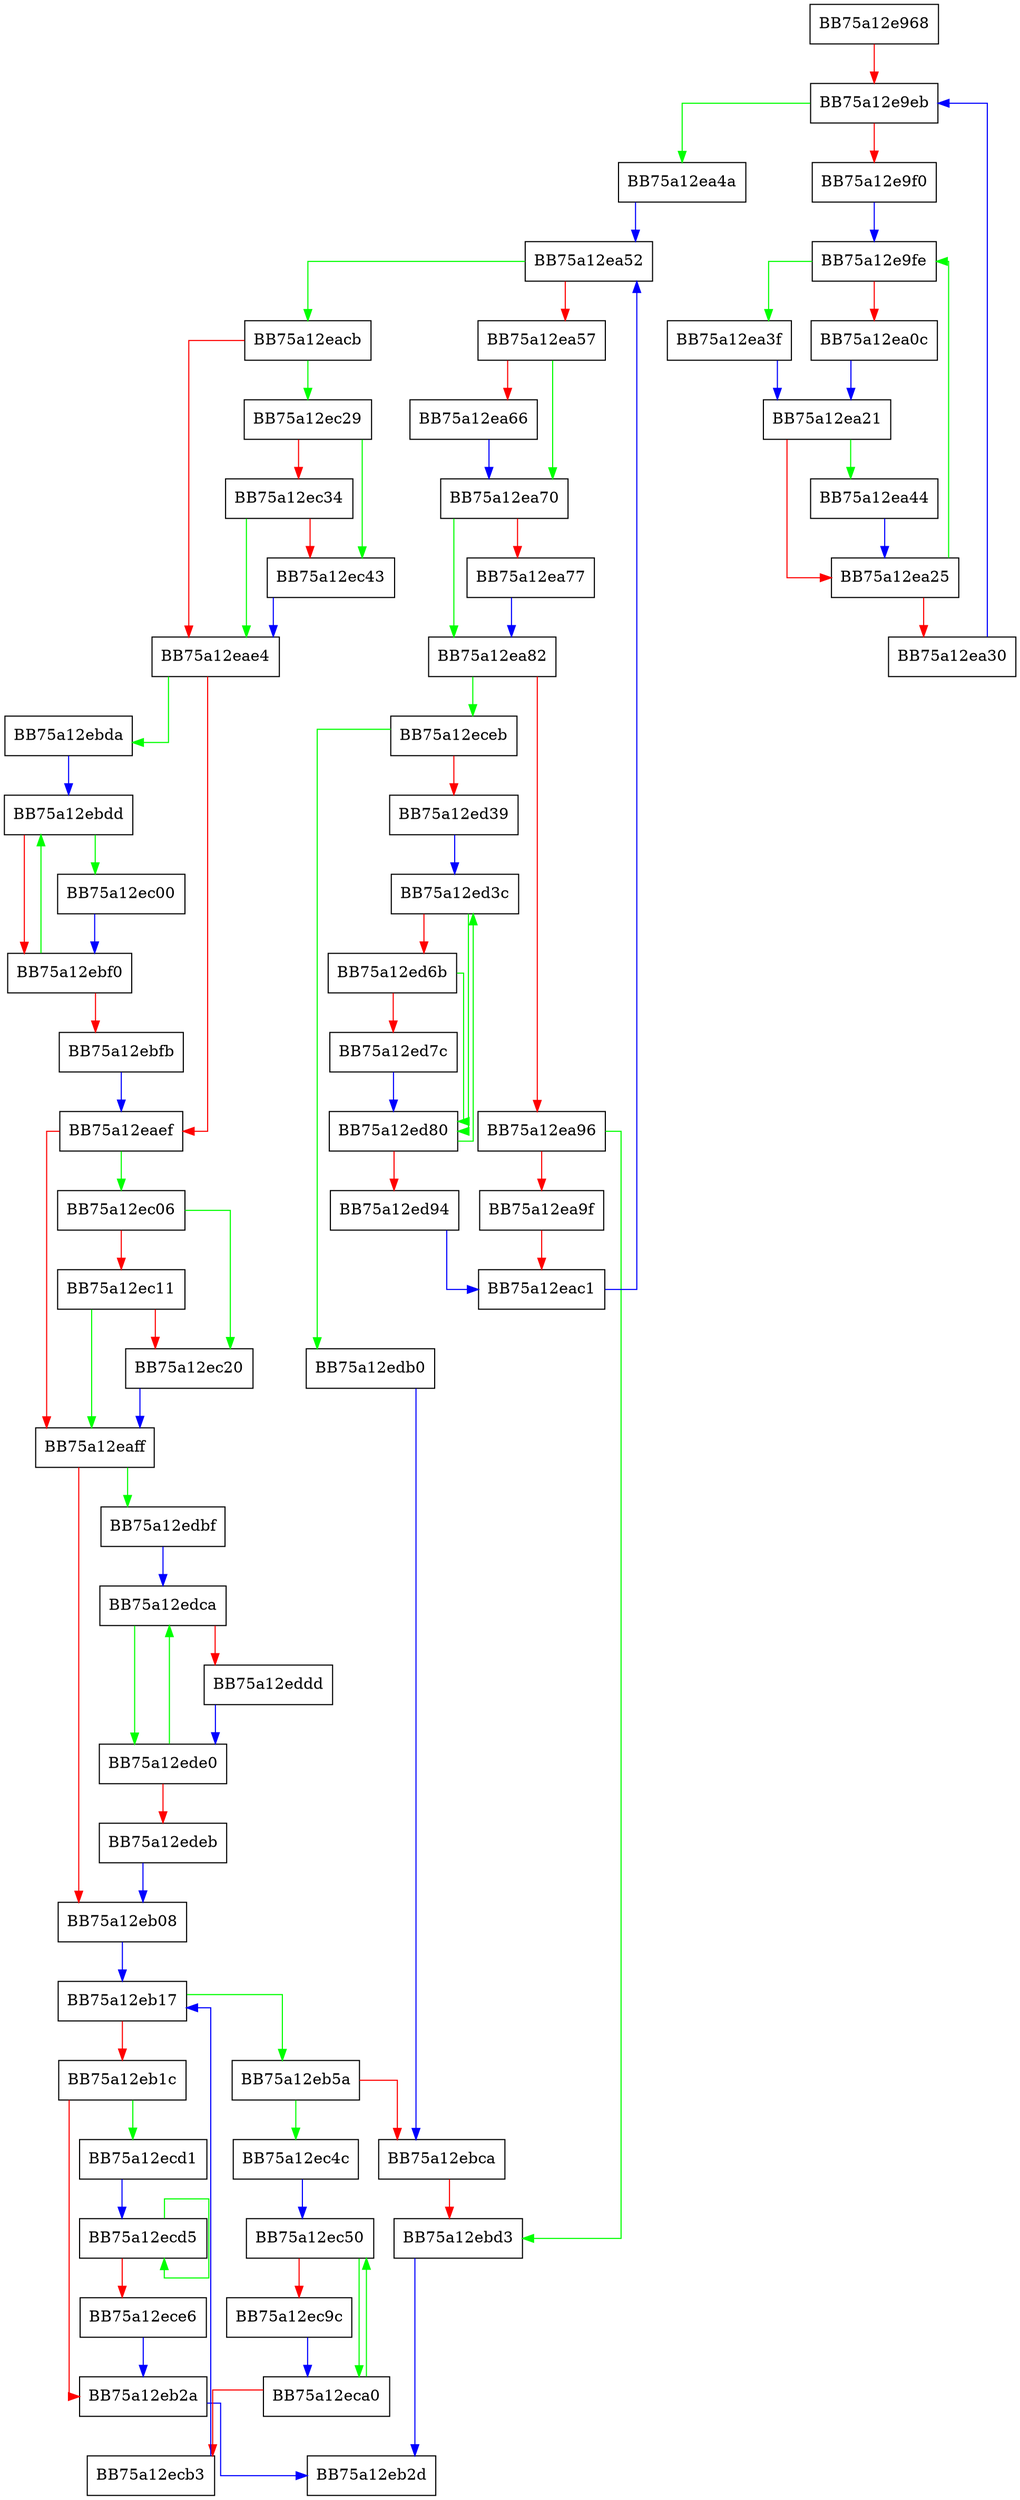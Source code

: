 digraph append_set {
  node [shape="box"];
  graph [splines=ortho];
  BB75a12e968 -> BB75a12e9eb [color="red"];
  BB75a12e9eb -> BB75a12ea4a [color="green"];
  BB75a12e9eb -> BB75a12e9f0 [color="red"];
  BB75a12e9f0 -> BB75a12e9fe [color="blue"];
  BB75a12e9fe -> BB75a12ea3f [color="green"];
  BB75a12e9fe -> BB75a12ea0c [color="red"];
  BB75a12ea0c -> BB75a12ea21 [color="blue"];
  BB75a12ea21 -> BB75a12ea44 [color="green"];
  BB75a12ea21 -> BB75a12ea25 [color="red"];
  BB75a12ea25 -> BB75a12e9fe [color="green"];
  BB75a12ea25 -> BB75a12ea30 [color="red"];
  BB75a12ea30 -> BB75a12e9eb [color="blue"];
  BB75a12ea3f -> BB75a12ea21 [color="blue"];
  BB75a12ea44 -> BB75a12ea25 [color="blue"];
  BB75a12ea4a -> BB75a12ea52 [color="blue"];
  BB75a12ea52 -> BB75a12eacb [color="green"];
  BB75a12ea52 -> BB75a12ea57 [color="red"];
  BB75a12ea57 -> BB75a12ea70 [color="green"];
  BB75a12ea57 -> BB75a12ea66 [color="red"];
  BB75a12ea66 -> BB75a12ea70 [color="blue"];
  BB75a12ea70 -> BB75a12ea82 [color="green"];
  BB75a12ea70 -> BB75a12ea77 [color="red"];
  BB75a12ea77 -> BB75a12ea82 [color="blue"];
  BB75a12ea82 -> BB75a12eceb [color="green"];
  BB75a12ea82 -> BB75a12ea96 [color="red"];
  BB75a12ea96 -> BB75a12ebd3 [color="green"];
  BB75a12ea96 -> BB75a12ea9f [color="red"];
  BB75a12ea9f -> BB75a12eac1 [color="red"];
  BB75a12eac1 -> BB75a12ea52 [color="blue"];
  BB75a12eacb -> BB75a12ec29 [color="green"];
  BB75a12eacb -> BB75a12eae4 [color="red"];
  BB75a12eae4 -> BB75a12ebda [color="green"];
  BB75a12eae4 -> BB75a12eaef [color="red"];
  BB75a12eaef -> BB75a12ec06 [color="green"];
  BB75a12eaef -> BB75a12eaff [color="red"];
  BB75a12eaff -> BB75a12edbf [color="green"];
  BB75a12eaff -> BB75a12eb08 [color="red"];
  BB75a12eb08 -> BB75a12eb17 [color="blue"];
  BB75a12eb17 -> BB75a12eb5a [color="green"];
  BB75a12eb17 -> BB75a12eb1c [color="red"];
  BB75a12eb1c -> BB75a12ecd1 [color="green"];
  BB75a12eb1c -> BB75a12eb2a [color="red"];
  BB75a12eb2a -> BB75a12eb2d [color="blue"];
  BB75a12eb5a -> BB75a12ec4c [color="green"];
  BB75a12eb5a -> BB75a12ebca [color="red"];
  BB75a12ebca -> BB75a12ebd3 [color="red"];
  BB75a12ebd3 -> BB75a12eb2d [color="blue"];
  BB75a12ebda -> BB75a12ebdd [color="blue"];
  BB75a12ebdd -> BB75a12ec00 [color="green"];
  BB75a12ebdd -> BB75a12ebf0 [color="red"];
  BB75a12ebf0 -> BB75a12ebdd [color="green"];
  BB75a12ebf0 -> BB75a12ebfb [color="red"];
  BB75a12ebfb -> BB75a12eaef [color="blue"];
  BB75a12ec00 -> BB75a12ebf0 [color="blue"];
  BB75a12ec06 -> BB75a12ec20 [color="green"];
  BB75a12ec06 -> BB75a12ec11 [color="red"];
  BB75a12ec11 -> BB75a12eaff [color="green"];
  BB75a12ec11 -> BB75a12ec20 [color="red"];
  BB75a12ec20 -> BB75a12eaff [color="blue"];
  BB75a12ec29 -> BB75a12ec43 [color="green"];
  BB75a12ec29 -> BB75a12ec34 [color="red"];
  BB75a12ec34 -> BB75a12eae4 [color="green"];
  BB75a12ec34 -> BB75a12ec43 [color="red"];
  BB75a12ec43 -> BB75a12eae4 [color="blue"];
  BB75a12ec4c -> BB75a12ec50 [color="blue"];
  BB75a12ec50 -> BB75a12eca0 [color="green"];
  BB75a12ec50 -> BB75a12ec9c [color="red"];
  BB75a12ec9c -> BB75a12eca0 [color="blue"];
  BB75a12eca0 -> BB75a12ec50 [color="green"];
  BB75a12eca0 -> BB75a12ecb3 [color="red"];
  BB75a12ecb3 -> BB75a12eb17 [color="blue"];
  BB75a12ecd1 -> BB75a12ecd5 [color="blue"];
  BB75a12ecd5 -> BB75a12ecd5 [color="green"];
  BB75a12ecd5 -> BB75a12ece6 [color="red"];
  BB75a12ece6 -> BB75a12eb2a [color="blue"];
  BB75a12eceb -> BB75a12edb0 [color="green"];
  BB75a12eceb -> BB75a12ed39 [color="red"];
  BB75a12ed39 -> BB75a12ed3c [color="blue"];
  BB75a12ed3c -> BB75a12ed80 [color="green"];
  BB75a12ed3c -> BB75a12ed6b [color="red"];
  BB75a12ed6b -> BB75a12ed80 [color="green"];
  BB75a12ed6b -> BB75a12ed7c [color="red"];
  BB75a12ed7c -> BB75a12ed80 [color="blue"];
  BB75a12ed80 -> BB75a12ed3c [color="green"];
  BB75a12ed80 -> BB75a12ed94 [color="red"];
  BB75a12ed94 -> BB75a12eac1 [color="blue"];
  BB75a12edb0 -> BB75a12ebca [color="blue"];
  BB75a12edbf -> BB75a12edca [color="blue"];
  BB75a12edca -> BB75a12ede0 [color="green"];
  BB75a12edca -> BB75a12eddd [color="red"];
  BB75a12eddd -> BB75a12ede0 [color="blue"];
  BB75a12ede0 -> BB75a12edca [color="green"];
  BB75a12ede0 -> BB75a12edeb [color="red"];
  BB75a12edeb -> BB75a12eb08 [color="blue"];
}